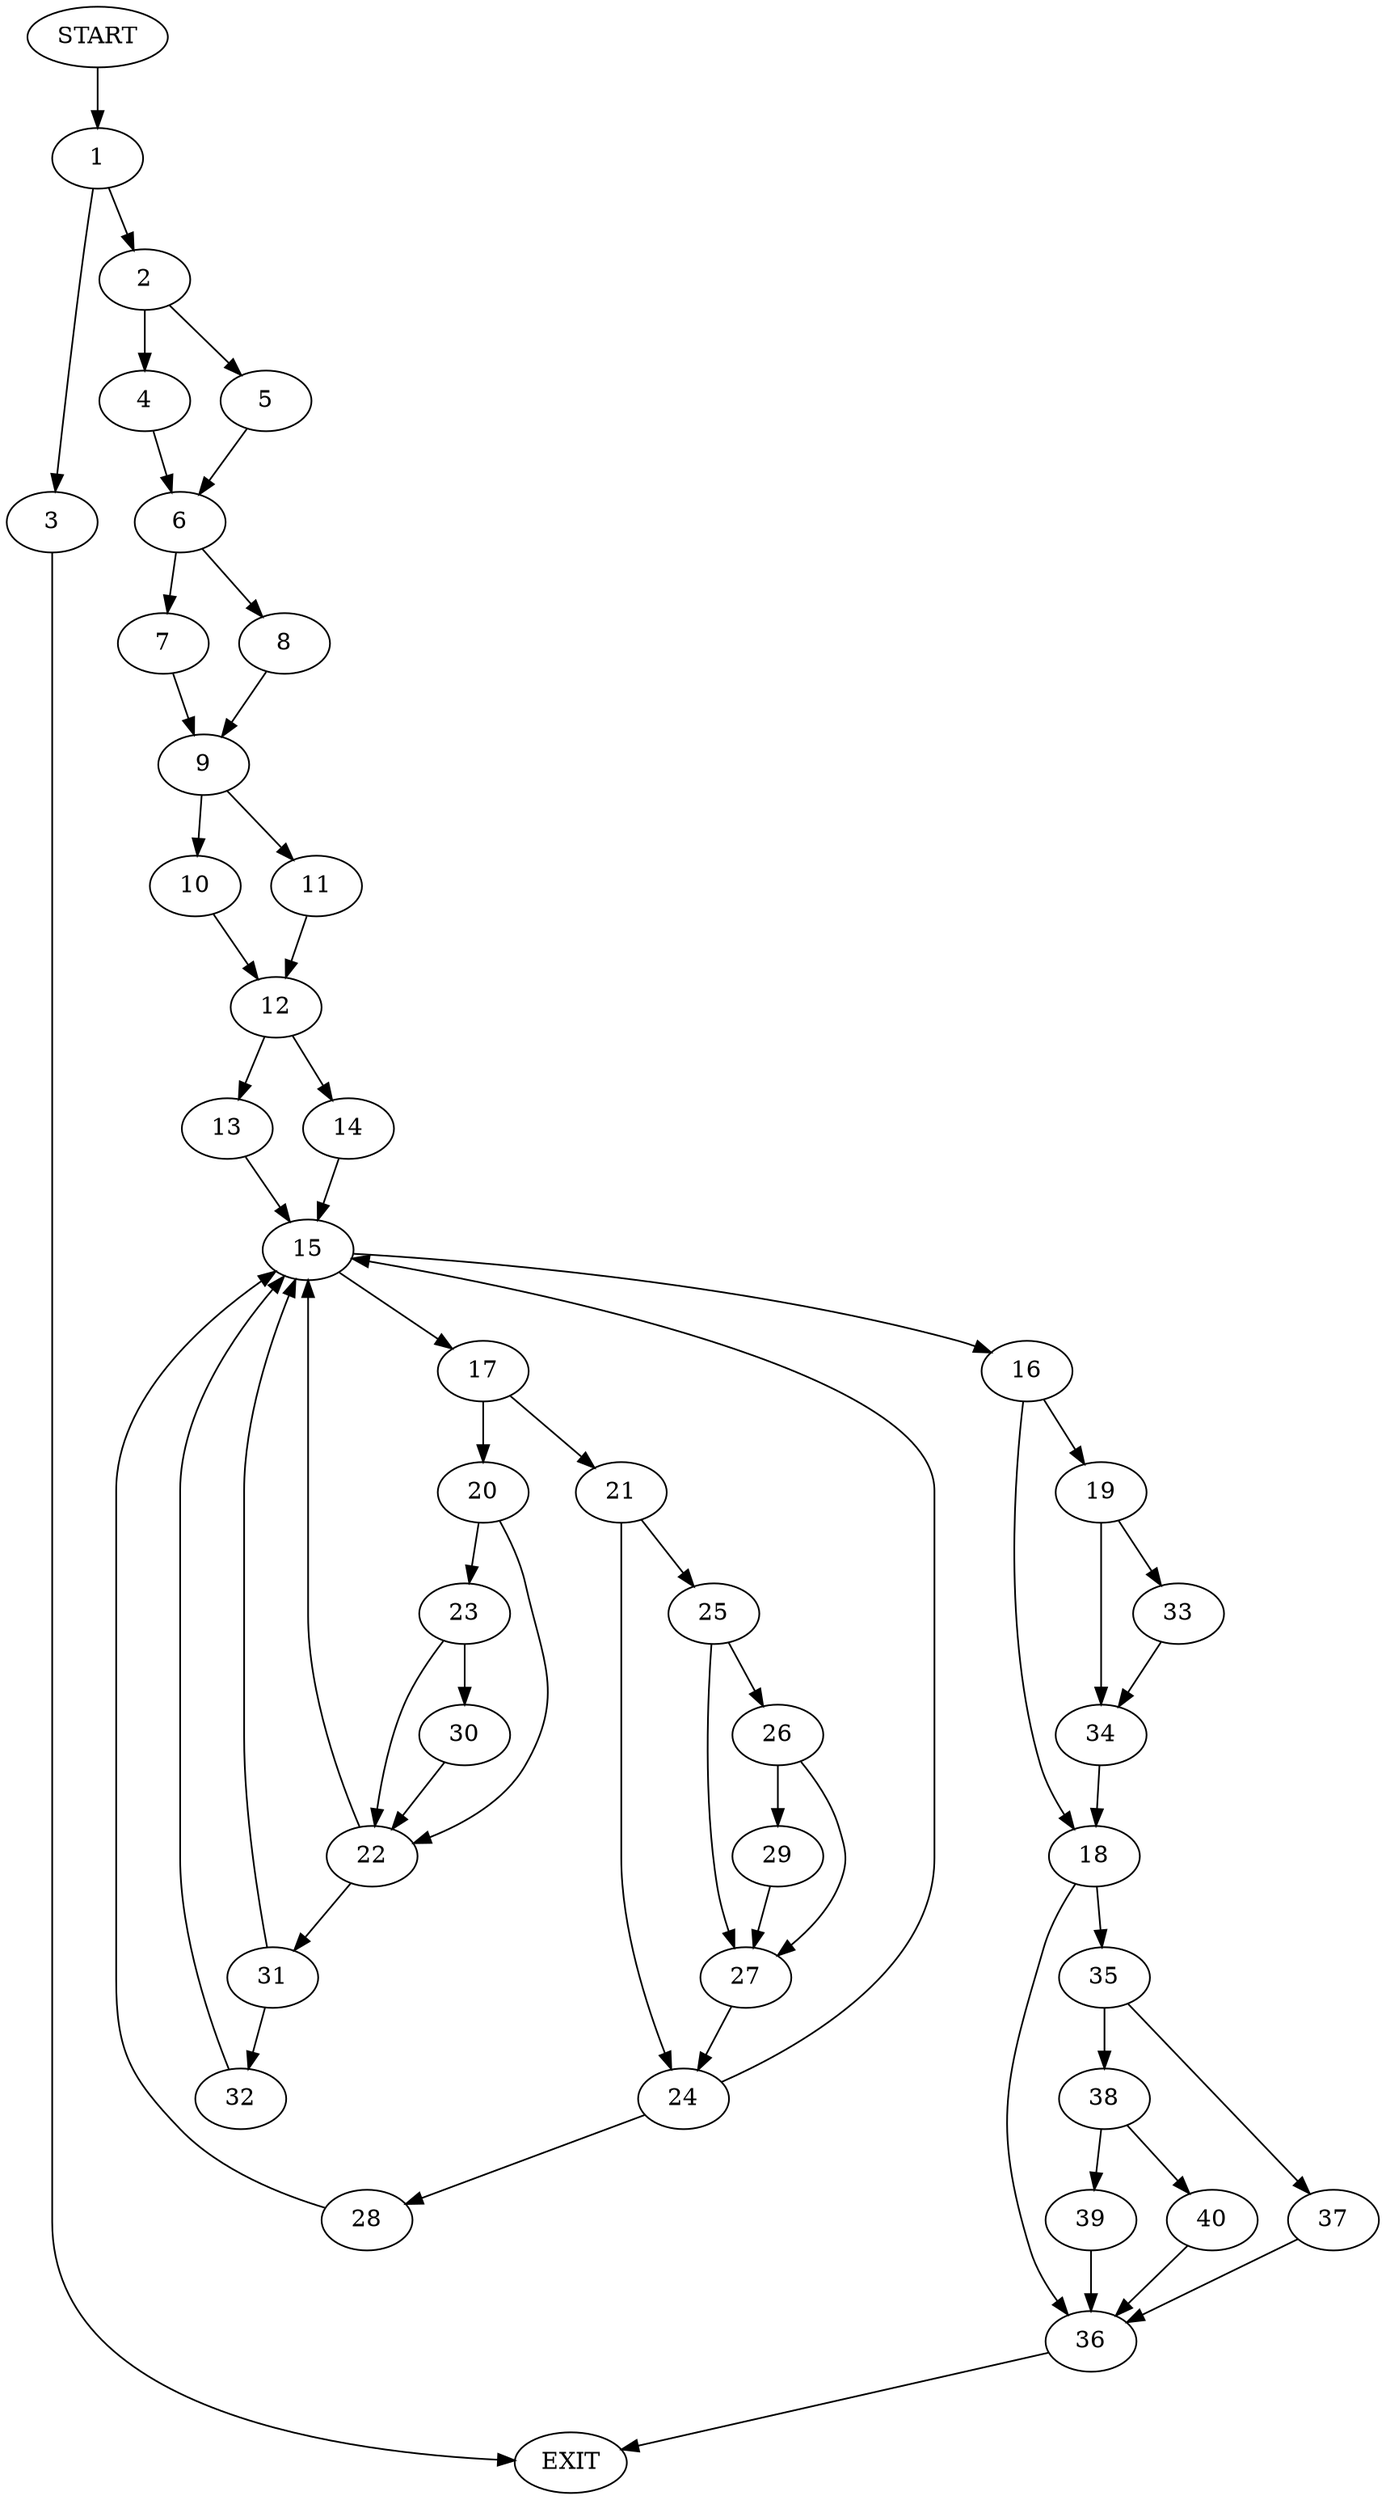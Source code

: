 digraph {
0 [label="START"]
41 [label="EXIT"]
0 -> 1
1 -> 2
1 -> 3
2 -> 4
2 -> 5
3 -> 41
5 -> 6
4 -> 6
6 -> 7
6 -> 8
8 -> 9
7 -> 9
9 -> 10
9 -> 11
10 -> 12
11 -> 12
12 -> 13
12 -> 14
14 -> 15
13 -> 15
15 -> 16
15 -> 17
16 -> 18
16 -> 19
17 -> 20
17 -> 21
20 -> 22
20 -> 23
21 -> 24
21 -> 25
25 -> 26
25 -> 27
24 -> 15
24 -> 28
26 -> 29
26 -> 27
27 -> 24
29 -> 27
28 -> 15
23 -> 22
23 -> 30
22 -> 31
22 -> 15
30 -> 22
31 -> 32
31 -> 15
32 -> 15
19 -> 33
19 -> 34
18 -> 35
18 -> 36
33 -> 34
34 -> 18
36 -> 41
35 -> 37
35 -> 38
37 -> 36
38 -> 39
38 -> 40
40 -> 36
39 -> 36
}

